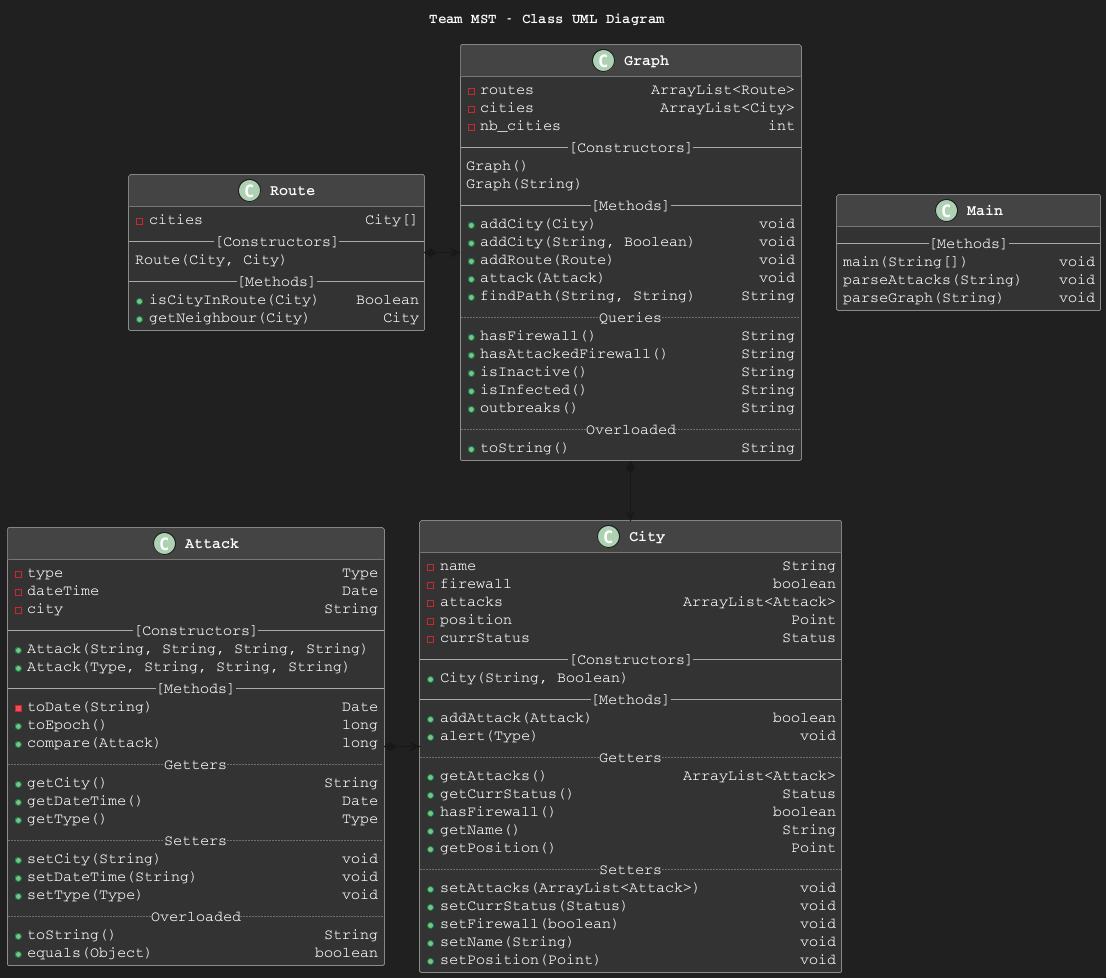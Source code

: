 @startuml GeneralStructure

skinparam{
    backgroundColor 202020
    defaultFontName Courier
    defaultFontColor white

    ClassBackgroundColor 333333
    ClassBorderColor AAAAAA
    ClassHeaderBackgroundColor 444444
    ClassFontSize 17
    ClassFontStyle bold
    ClassAttributeFontSize 15

    lineType orthogonal
}

title Team MST - Class UML Diagram


class Attack {
  -type                               Type
  -dateTime                           Date
  -city                             String
  --[Constructors]--
  +Attack(String, String, String, String)
  +Attack(Type, String, String, String)
  --[Methods]--
  -toDate(String)                     Date
  +toEpoch()                          long
  +compare(Attack)                    long
  ..Getters..
  +getCity()                        String
  +getDateTime()                      Date
  +getType()                          Type
  ..Setters..
  +setCity(String)                    void
  +setDateTime(String)                void
  +setType(Type)                      void
  ..Overloaded..
  +toString()                       String
  +equals(Object)                  boolean
}

class City {
  -name                                  String
  -firewall                             boolean
  -attacks                    ArrayList<Attack>
  -position                               Point
  -currStatus                            Status
  --[Constructors]--
  +City(String, Boolean)
  --[Methods]--
  +addAttack(Attack)                    boolean
  +alert(Type)                             void
  ..Getters..
  +getAttacks()               ArrayList<Attack>
  +getCurrStatus()                       Status
  +hasFirewall()                        boolean
  +getName()                             String
  +getPosition()                          Point
  ..Setters..
  +setAttacks(ArrayList<Attack>)           void
  +setCurrStatus(Status)                   void
  +setFirewall(boolean)                    void
  +setName(String)                         void
  +setPosition(Point)                      void
}

class Graph {
  -routes             ArrayList<Route>
  -cities              ArrayList<City>
  -nb_cities                       int
  --[Constructors]--
  Graph()
  Graph(String)
  --[Methods]--
  +addCity(City)                  void
  +addCity(String, Boolean)       void
  +addRoute(Route)                void
  +attack(Attack)                 void
  +findPath(String, String)     String
  ..Queries..
  +hasFirewall()                String
  +hasAttackedFirewall()        String
  +isInactive()                 String
  +isInfected()                 String
  +outbreaks()                  String
  ..Overloaded..
  +toString()                   String
}

class Route {
  -cities                  City[]
  --[Constructors]--
  Route(City, City)
  --[Methods]--
  +isCityInRoute(City)    Boolean
  +getNeighbour(City)        City
}

class Main {
  --[Methods]--
  main(String[])          void
  parseAttacks(String)    void
  parseGraph(String)      void
}

City <--l--* Attack
Graph *--> City
Graph <-l-* Route
@enduml